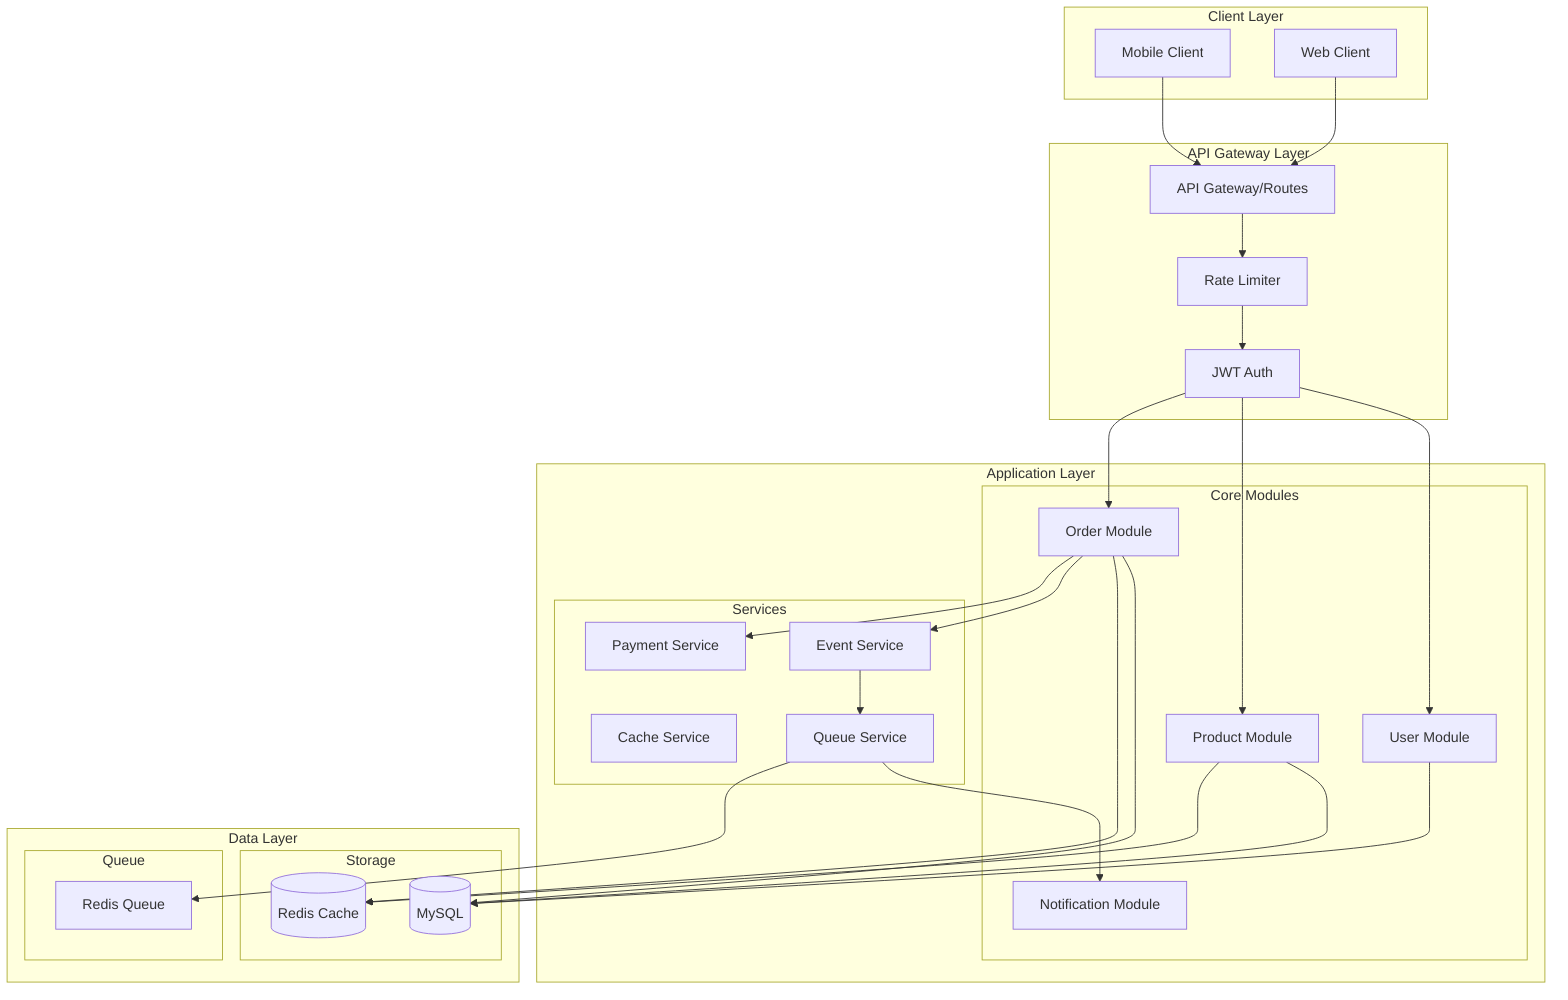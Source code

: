 graph TB
    subgraph Client Layer
        MC[Mobile Client]
        WC[Web Client]
    end

    subgraph API Gateway Layer
        AG[API Gateway/Routes]
        RT[Rate Limiter]
        AT[JWT Auth]
    end

    subgraph Application Layer
        subgraph Core Modules
            UM[User Module]
            PM[Product Module]
            OM[Order Module]
            NM[Notification Module]
        end
        
        subgraph Services
            PS[Payment Service]
            CS[Cache Service]
            ES[Event Service]
            QS[Queue Service]
        end
    end

    subgraph Data Layer
        subgraph Storage
            DB[(MySQL)]
            RC[(Redis Cache)]
        end
        
        subgraph Queue
            RQ[Redis Queue]
        end
    end

    MC --> AG
    WC --> AG
    AG --> RT
    RT --> AT
    AT --> UM
    AT --> PM
    AT --> OM
    
    UM --> DB
    PM --> DB
    OM --> DB
    
    PM --> RC
    OM --> RC
    
    OM --> ES
    ES --> QS
    QS --> NM
    QS --> RQ
    
    OM --> PS